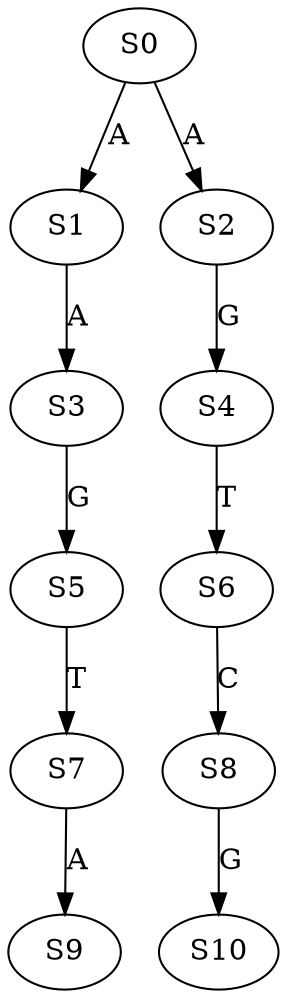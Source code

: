 strict digraph  {
	S0 -> S1 [ label = A ];
	S0 -> S2 [ label = A ];
	S1 -> S3 [ label = A ];
	S2 -> S4 [ label = G ];
	S3 -> S5 [ label = G ];
	S4 -> S6 [ label = T ];
	S5 -> S7 [ label = T ];
	S6 -> S8 [ label = C ];
	S7 -> S9 [ label = A ];
	S8 -> S10 [ label = G ];
}
